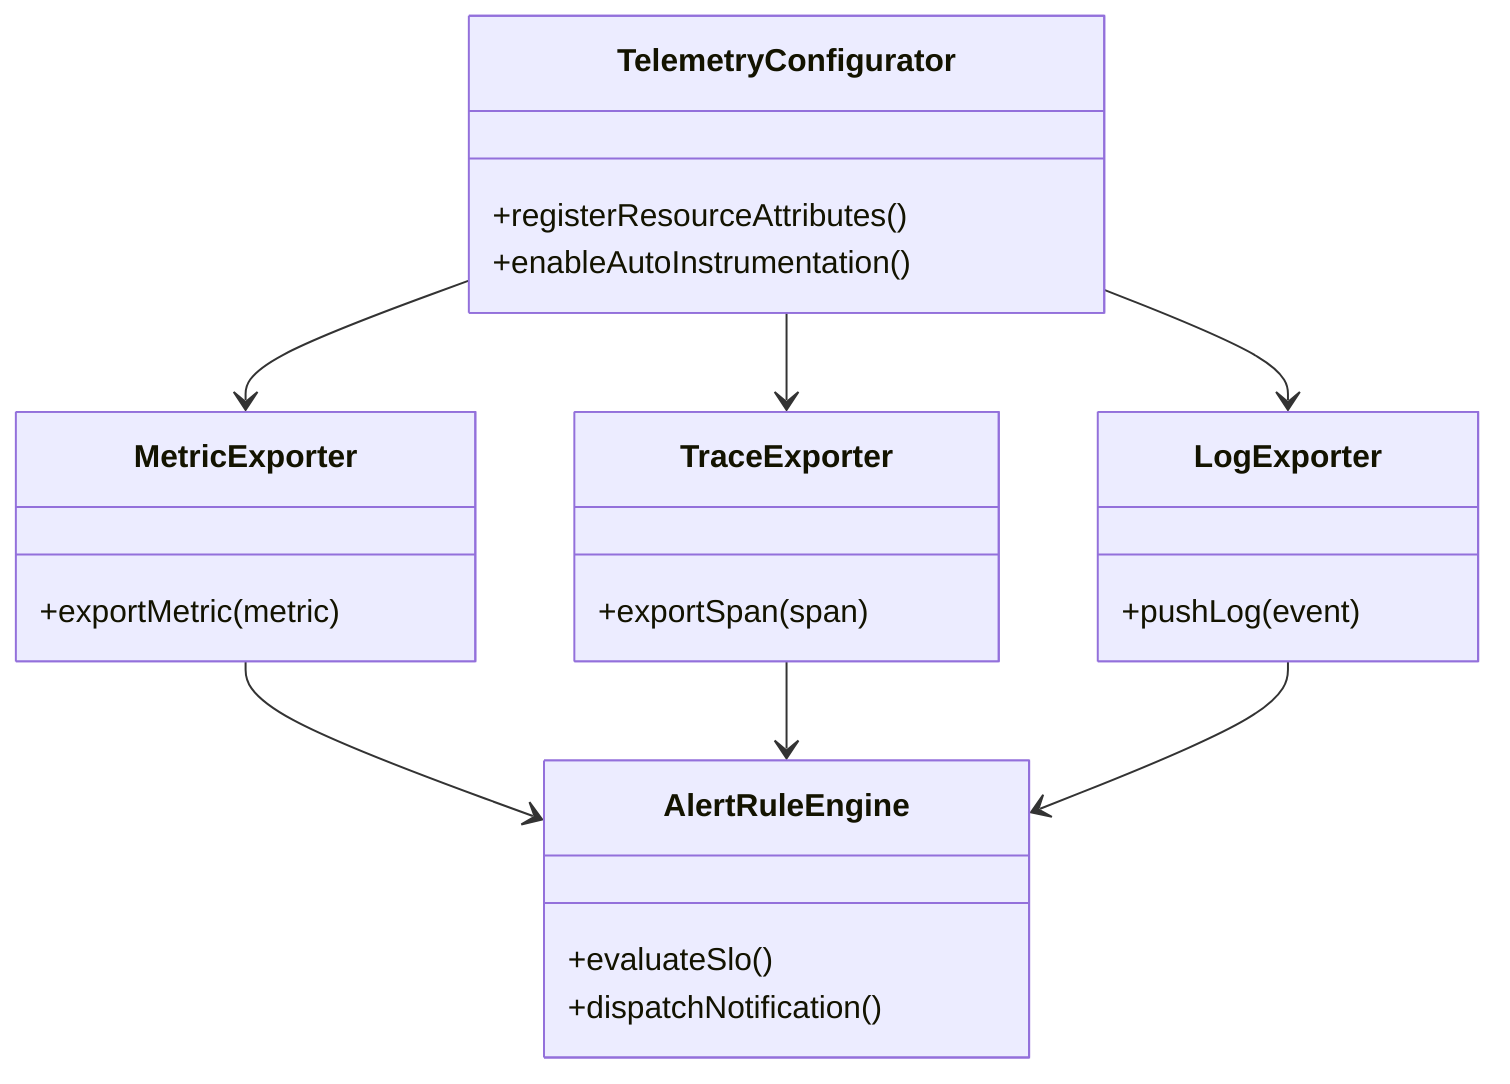 classDiagram
    class TelemetryConfigurator {
        +registerResourceAttributes()
        +enableAutoInstrumentation()
    }
    class TraceExporter {
        +exportSpan(span)
    }
    class MetricExporter {
        +exportMetric(metric)
    }
    class LogExporter {
        +pushLog(event)
    }
    class AlertRuleEngine {
        +evaluateSlo()
        +dispatchNotification()
    }
    TelemetryConfigurator --> TraceExporter
    TelemetryConfigurator --> MetricExporter
    TelemetryConfigurator --> LogExporter
    MetricExporter --> AlertRuleEngine
    TraceExporter --> AlertRuleEngine
    LogExporter --> AlertRuleEngine